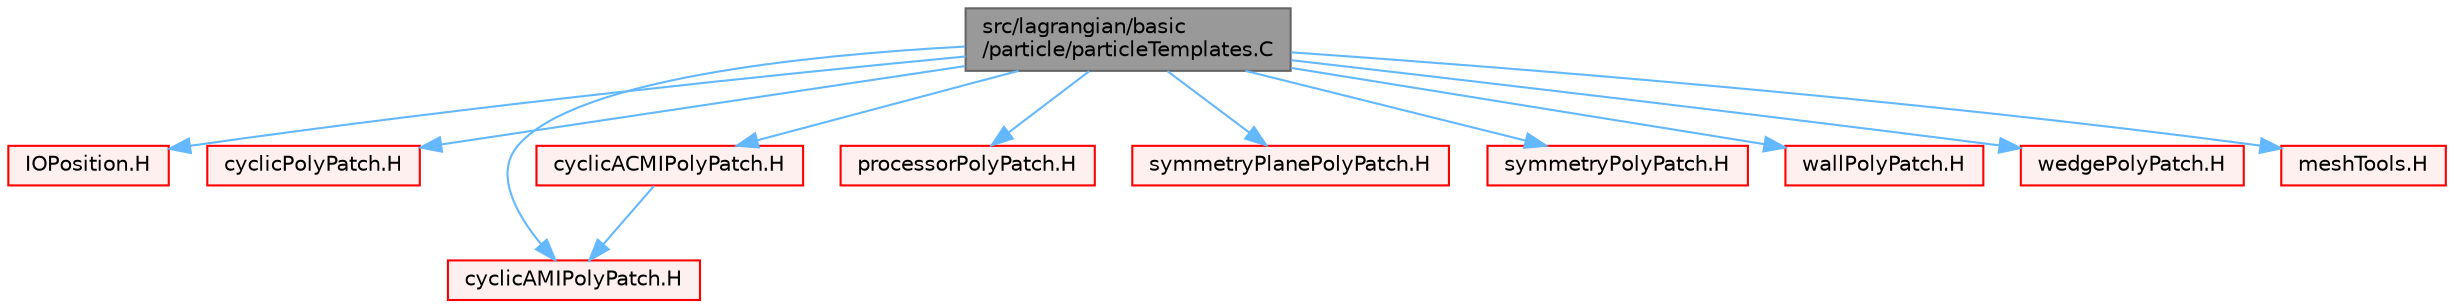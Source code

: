 digraph "src/lagrangian/basic/particle/particleTemplates.C"
{
 // LATEX_PDF_SIZE
  bgcolor="transparent";
  edge [fontname=Helvetica,fontsize=10,labelfontname=Helvetica,labelfontsize=10];
  node [fontname=Helvetica,fontsize=10,shape=box,height=0.2,width=0.4];
  Node1 [id="Node000001",label="src/lagrangian/basic\l/particle/particleTemplates.C",height=0.2,width=0.4,color="gray40", fillcolor="grey60", style="filled", fontcolor="black",tooltip=" "];
  Node1 -> Node2 [id="edge1_Node000001_Node000002",color="steelblue1",style="solid",tooltip=" "];
  Node2 [id="Node000002",label="IOPosition.H",height=0.2,width=0.4,color="red", fillcolor="#FFF0F0", style="filled",URL="$IOPosition_8H.html",tooltip=" "];
  Node1 -> Node185 [id="edge2_Node000001_Node000185",color="steelblue1",style="solid",tooltip=" "];
  Node185 [id="Node000185",label="cyclicPolyPatch.H",height=0.2,width=0.4,color="red", fillcolor="#FFF0F0", style="filled",URL="$cyclicPolyPatch_8H.html",tooltip=" "];
  Node1 -> Node253 [id="edge3_Node000001_Node000253",color="steelblue1",style="solid",tooltip=" "];
  Node253 [id="Node000253",label="cyclicAMIPolyPatch.H",height=0.2,width=0.4,color="red", fillcolor="#FFF0F0", style="filled",URL="$cyclicAMIPolyPatch_8H.html",tooltip=" "];
  Node1 -> Node309 [id="edge4_Node000001_Node000309",color="steelblue1",style="solid",tooltip=" "];
  Node309 [id="Node000309",label="cyclicACMIPolyPatch.H",height=0.2,width=0.4,color="red", fillcolor="#FFF0F0", style="filled",URL="$cyclicACMIPolyPatch_8H.html",tooltip=" "];
  Node309 -> Node253 [id="edge5_Node000309_Node000253",color="steelblue1",style="solid",tooltip=" "];
  Node1 -> Node339 [id="edge6_Node000001_Node000339",color="steelblue1",style="solid",tooltip=" "];
  Node339 [id="Node000339",label="processorPolyPatch.H",height=0.2,width=0.4,color="red", fillcolor="#FFF0F0", style="filled",URL="$processorPolyPatch_8H.html",tooltip=" "];
  Node1 -> Node371 [id="edge7_Node000001_Node000371",color="steelblue1",style="solid",tooltip=" "];
  Node371 [id="Node000371",label="symmetryPlanePolyPatch.H",height=0.2,width=0.4,color="red", fillcolor="#FFF0F0", style="filled",URL="$symmetryPlanePolyPatch_8H.html",tooltip=" "];
  Node1 -> Node372 [id="edge8_Node000001_Node000372",color="steelblue1",style="solid",tooltip=" "];
  Node372 [id="Node000372",label="symmetryPolyPatch.H",height=0.2,width=0.4,color="red", fillcolor="#FFF0F0", style="filled",URL="$symmetryPolyPatch_8H.html",tooltip=" "];
  Node1 -> Node373 [id="edge9_Node000001_Node000373",color="steelblue1",style="solid",tooltip=" "];
  Node373 [id="Node000373",label="wallPolyPatch.H",height=0.2,width=0.4,color="red", fillcolor="#FFF0F0", style="filled",URL="$wallPolyPatch_8H.html",tooltip=" "];
  Node1 -> Node374 [id="edge10_Node000001_Node000374",color="steelblue1",style="solid",tooltip=" "];
  Node374 [id="Node000374",label="wedgePolyPatch.H",height=0.2,width=0.4,color="red", fillcolor="#FFF0F0", style="filled",URL="$wedgePolyPatch_8H.html",tooltip=" "];
  Node1 -> Node375 [id="edge11_Node000001_Node000375",color="steelblue1",style="solid",tooltip=" "];
  Node375 [id="Node000375",label="meshTools.H",height=0.2,width=0.4,color="red", fillcolor="#FFF0F0", style="filled",URL="$meshTools_8H.html",tooltip=" "];
}
